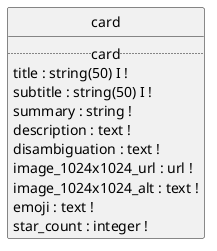 @startuml uml
skinparam monochrome true
skinparam linetype ortho
hide circle

entity card {
  .. card ..
  title : string(50) I !
  subtitle : string(50) I !
  summary : string !
  description : text !
  disambiguation : text !
  image_1024x1024_url : url !
  image_1024x1024_alt : text !
  emoji : text !
  star_count : integer !
}

@enduml
